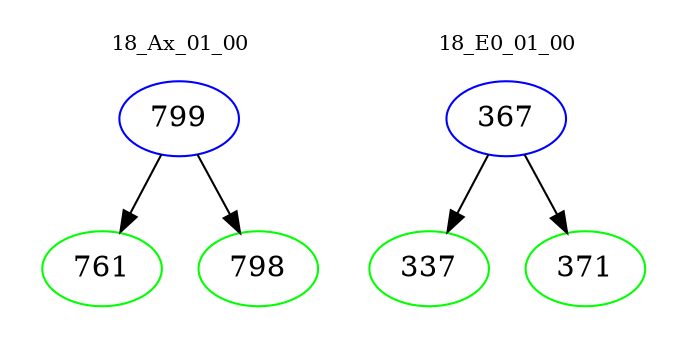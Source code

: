 digraph{
subgraph cluster_0 {
color = white
label = "18_Ax_01_00";
fontsize=10;
T0_799 [label="799", color="blue"]
T0_799 -> T0_761 [color="black"]
T0_761 [label="761", color="green"]
T0_799 -> T0_798 [color="black"]
T0_798 [label="798", color="green"]
}
subgraph cluster_1 {
color = white
label = "18_E0_01_00";
fontsize=10;
T1_367 [label="367", color="blue"]
T1_367 -> T1_337 [color="black"]
T1_337 [label="337", color="green"]
T1_367 -> T1_371 [color="black"]
T1_371 [label="371", color="green"]
}
}
